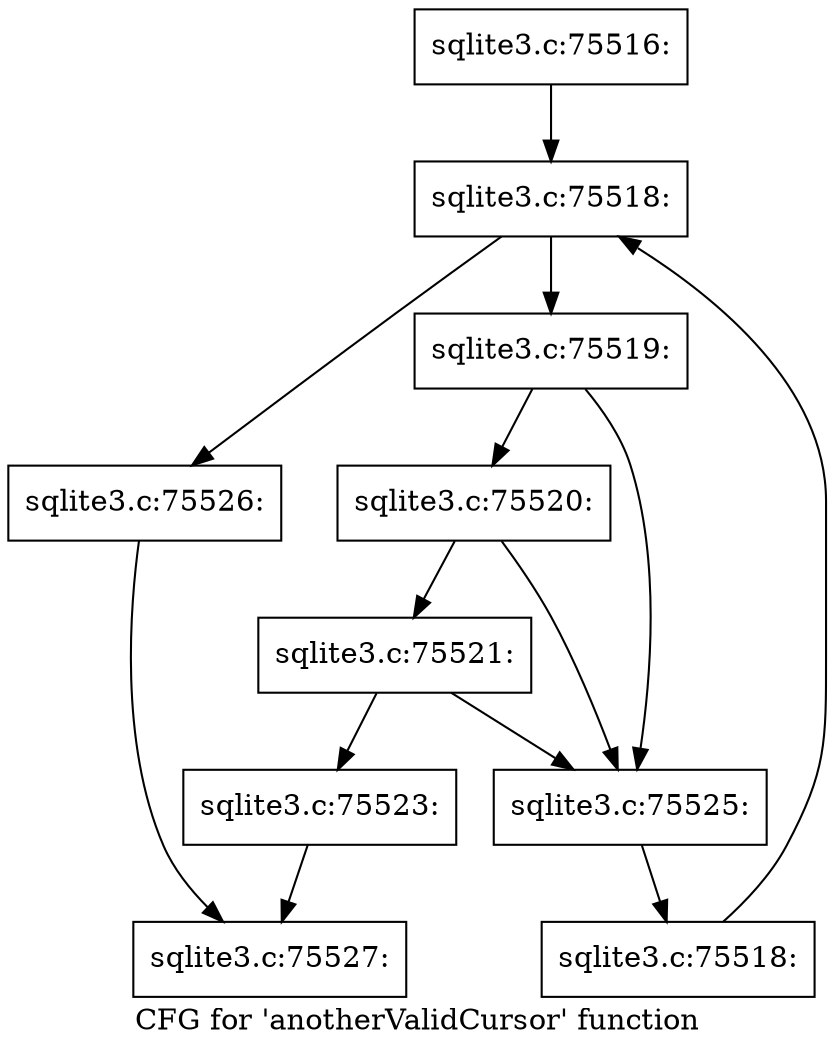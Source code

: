 digraph "CFG for 'anotherValidCursor' function" {
	label="CFG for 'anotherValidCursor' function";

	Node0x55c0f8182900 [shape=record,label="{sqlite3.c:75516:}"];
	Node0x55c0f8182900 -> Node0x55c0f819c530;
	Node0x55c0f819c530 [shape=record,label="{sqlite3.c:75518:}"];
	Node0x55c0f819c530 -> Node0x55c0f819c720;
	Node0x55c0f819c530 -> Node0x55c0f818def0;
	Node0x55c0f819c720 [shape=record,label="{sqlite3.c:75519:}"];
	Node0x55c0f819c720 -> Node0x55c0f819cb80;
	Node0x55c0f819c720 -> Node0x55c0f819cab0;
	Node0x55c0f819cb80 [shape=record,label="{sqlite3.c:75520:}"];
	Node0x55c0f819cb80 -> Node0x55c0f819cb00;
	Node0x55c0f819cb80 -> Node0x55c0f819cab0;
	Node0x55c0f819cb00 [shape=record,label="{sqlite3.c:75521:}"];
	Node0x55c0f819cb00 -> Node0x55c0f819ca60;
	Node0x55c0f819cb00 -> Node0x55c0f819cab0;
	Node0x55c0f819ca60 [shape=record,label="{sqlite3.c:75523:}"];
	Node0x55c0f819ca60 -> Node0x55c0f818dab0;
	Node0x55c0f819cab0 [shape=record,label="{sqlite3.c:75525:}"];
	Node0x55c0f819cab0 -> Node0x55c0f819c690;
	Node0x55c0f819c690 [shape=record,label="{sqlite3.c:75518:}"];
	Node0x55c0f819c690 -> Node0x55c0f819c530;
	Node0x55c0f818def0 [shape=record,label="{sqlite3.c:75526:}"];
	Node0x55c0f818def0 -> Node0x55c0f818dab0;
	Node0x55c0f818dab0 [shape=record,label="{sqlite3.c:75527:}"];
}
